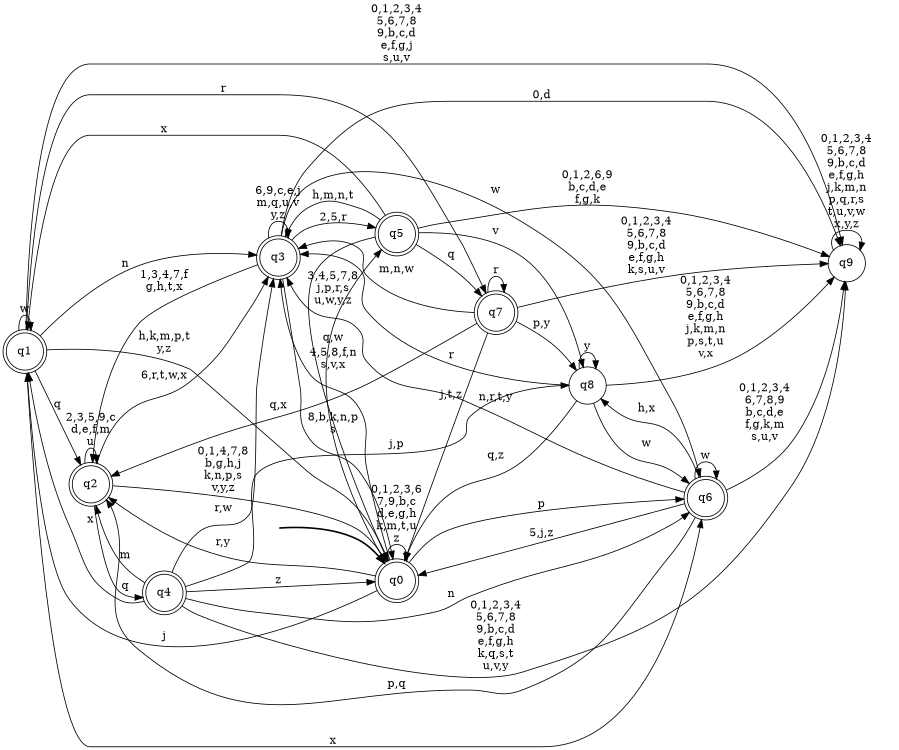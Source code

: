 digraph BlueStar {
__start0 [style = invis, shape = none, label = "", width = 0, height = 0];

rankdir=LR;
size="8,5";

s0 [style="rounded,filled", color="black", fillcolor="white" shape="doublecircle", label="q0"];
s1 [style="rounded,filled", color="black", fillcolor="white" shape="doublecircle", label="q1"];
s2 [style="rounded,filled", color="black", fillcolor="white" shape="doublecircle", label="q2"];
s3 [style="rounded,filled", color="black", fillcolor="white" shape="doublecircle", label="q3"];
s4 [style="rounded,filled", color="black", fillcolor="white" shape="doublecircle", label="q4"];
s5 [style="rounded,filled", color="black", fillcolor="white" shape="doublecircle", label="q5"];
s6 [style="rounded,filled", color="black", fillcolor="white" shape="doublecircle", label="q6"];
s7 [style="rounded,filled", color="black", fillcolor="white" shape="doublecircle", label="q7"];
s8 [style="filled", color="black", fillcolor="white" shape="circle", label="q8"];
s9 [style="filled", color="black", fillcolor="white" shape="circle", label="q9"];
subgraph cluster_main { 
	graph [pad=".75", ranksep="0.15", nodesep="0.15"];
	 style=invis; 
	__start0 -> s0 [penwidth=2];
}
s0 -> s0 [label="0,1,2,3,6\n7,9,b,c\nd,e,g,h\nk,m,t,u\nz"];
s0 -> s1 [label="j"];
s0 -> s2 [label="r,y"];
s0 -> s3 [label="4,5,8,f,n\ns,v,x"];
s0 -> s5 [label="q,w"];
s0 -> s6 [label="p"];
s1 -> s0 [label="h,k,m,p,t\ny,z"];
s1 -> s1 [label="w"];
s1 -> s2 [label="q"];
s1 -> s3 [label="n"];
s1 -> s6 [label="x"];
s1 -> s7 [label="r"];
s1 -> s9 [label="0,1,2,3,4\n5,6,7,8\n9,b,c,d\ne,f,g,j\ns,u,v"];
s2 -> s0 [label="0,1,4,7,8\nb,g,h,j\nk,n,p,s\nv,y,z"];
s2 -> s2 [label="2,3,5,9,c\nd,e,f,m\nu"];
s2 -> s3 [label="6,r,t,w,x"];
s2 -> s4 [label="q"];
s3 -> s0 [label="8,b,k,n,p\ns"];
s3 -> s2 [label="1,3,4,7,f\ng,h,t,x"];
s3 -> s3 [label="6,9,c,e,j\nm,q,u,v\ny,z"];
s3 -> s5 [label="2,5,r"];
s3 -> s6 [label="w"];
s3 -> s9 [label="0,d"];
s4 -> s0 [label="z"];
s4 -> s1 [label="x"];
s4 -> s2 [label="m"];
s4 -> s3 [label="r,w"];
s4 -> s6 [label="n"];
s4 -> s8 [label="j,p"];
s4 -> s9 [label="0,1,2,3,4\n5,6,7,8\n9,b,c,d\ne,f,g,h\nk,q,s,t\nu,v,y"];
s5 -> s0 [label="3,4,5,7,8\nj,p,r,s\nu,w,y,z"];
s5 -> s1 [label="x"];
s5 -> s3 [label="h,m,n,t"];
s5 -> s7 [label="q"];
s5 -> s8 [label="v"];
s5 -> s9 [label="0,1,2,6,9\nb,c,d,e\nf,g,k"];
s6 -> s0 [label="5,j,z"];
s6 -> s2 [label="p,q"];
s6 -> s3 [label="n,r,t,y"];
s6 -> s6 [label="w"];
s6 -> s8 [label="h,x"];
s6 -> s9 [label="0,1,2,3,4\n6,7,8,9\nb,c,d,e\nf,g,k,m\ns,u,v"];
s7 -> s0 [label="j,t,z"];
s7 -> s2 [label="q,x"];
s7 -> s3 [label="m,n,w"];
s7 -> s7 [label="r"];
s7 -> s8 [label="p,y"];
s7 -> s9 [label="0,1,2,3,4\n5,6,7,8\n9,b,c,d\ne,f,g,h\nk,s,u,v"];
s8 -> s0 [label="q,z"];
s8 -> s3 [label="r"];
s8 -> s6 [label="w"];
s8 -> s8 [label="y"];
s8 -> s9 [label="0,1,2,3,4\n5,6,7,8\n9,b,c,d\ne,f,g,h\nj,k,m,n\np,s,t,u\nv,x"];
s9 -> s9 [label="0,1,2,3,4\n5,6,7,8\n9,b,c,d\ne,f,g,h\nj,k,m,n\np,q,r,s\nt,u,v,w\nx,y,z"];

}